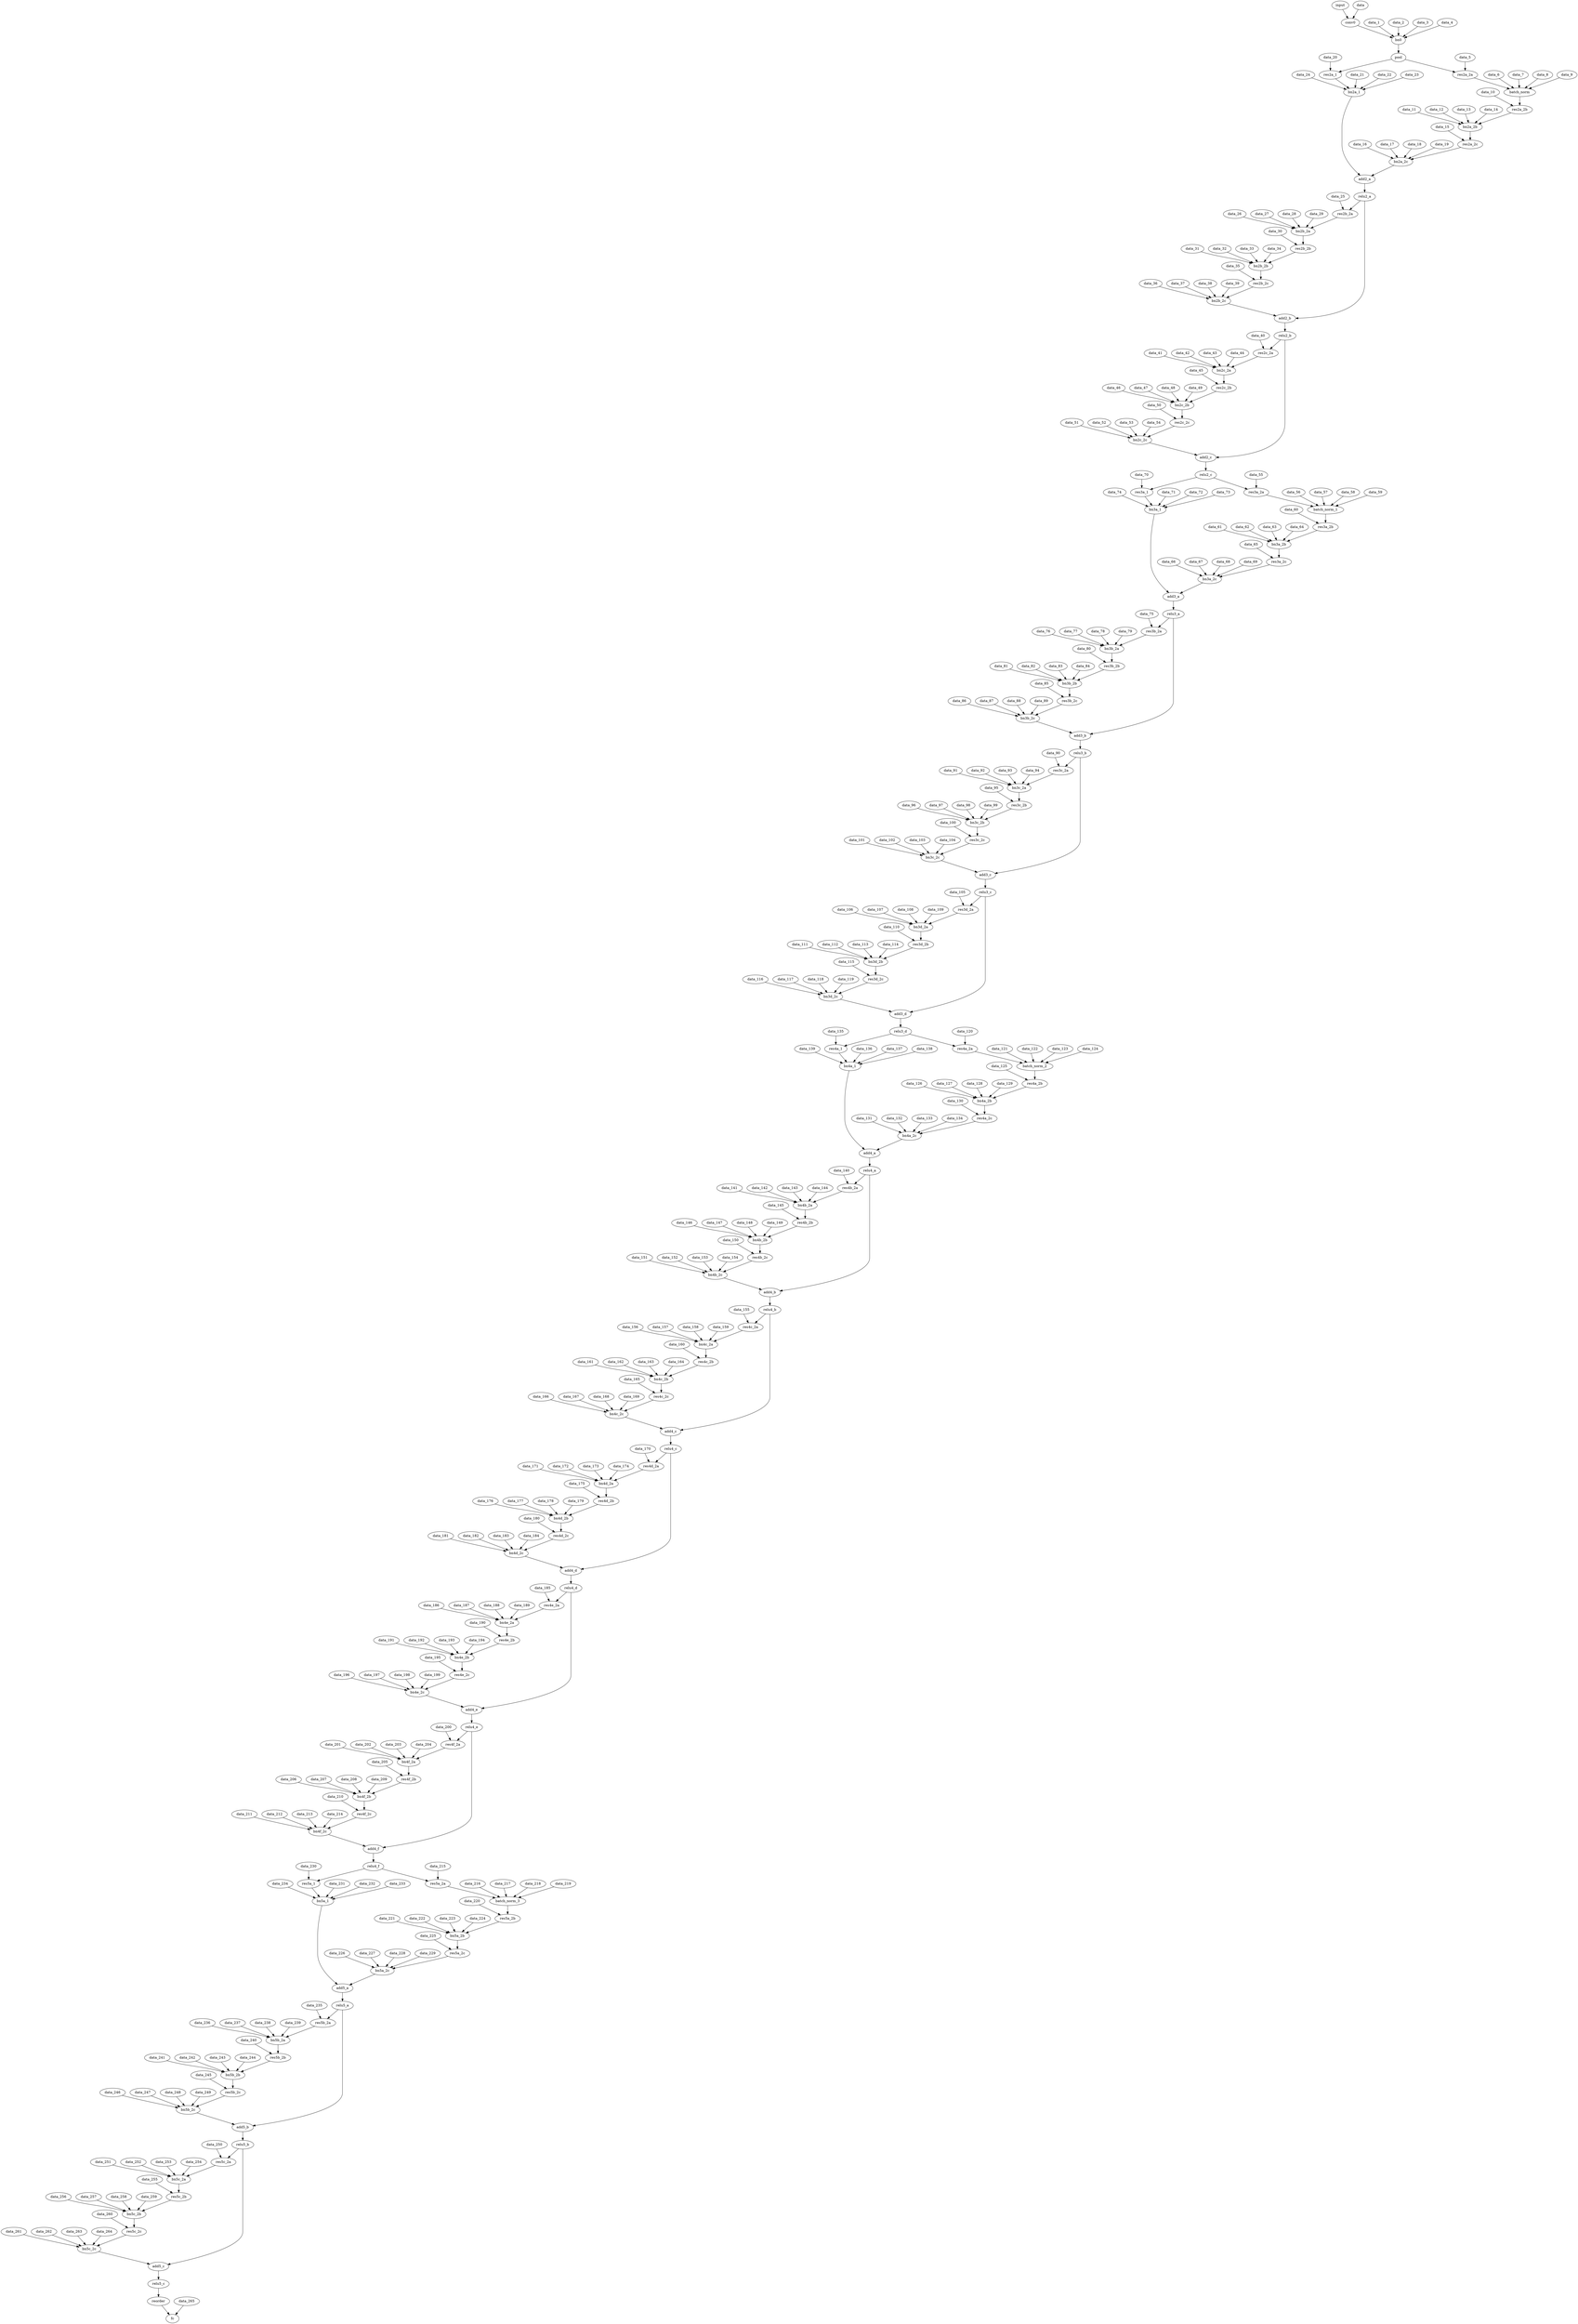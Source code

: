 digraph G {
0[label="input"];
1[label="data"];
2[label="conv0"];
3[label="data_1"];
4[label="data_2"];
5[label="data_3"];
6[label="data_4"];
7[label="bn0"];
8[label="pool"];
9[label="data_5"];
10[label="res2a_2a"];
11[label="data_6"];
12[label="data_7"];
13[label="data_8"];
14[label="data_9"];
15[label="batch_norm"];
16[label="data_10"];
17[label="res2a_2b"];
18[label="data_11"];
19[label="data_12"];
20[label="data_13"];
21[label="data_14"];
22[label="bn2a_2b"];
23[label="data_15"];
24[label="res2a_2c"];
25[label="data_16"];
26[label="data_17"];
27[label="data_18"];
28[label="data_19"];
29[label="bn2a_2c"];
30[label="data_20"];
31[label="res2a_1"];
32[label="data_21"];
33[label="data_22"];
34[label="data_23"];
35[label="data_24"];
36[label="bn2a_1"];
37[label="add2_a"];
38[label="relu2_a"];
39[label="data_25"];
40[label="res2b_2a"];
41[label="data_26"];
42[label="data_27"];
43[label="data_28"];
44[label="data_29"];
45[label="bn2b_2a"];
46[label="data_30"];
47[label="res2b_2b"];
48[label="data_31"];
49[label="data_32"];
50[label="data_33"];
51[label="data_34"];
52[label="bn2b_2b"];
53[label="data_35"];
54[label="res2b_2c"];
55[label="data_36"];
56[label="data_37"];
57[label="data_38"];
58[label="data_39"];
59[label="bn2b_2c"];
60[label="add2_b"];
61[label="relu2_b"];
62[label="data_40"];
63[label="res2c_2a"];
64[label="data_41"];
65[label="data_42"];
66[label="data_43"];
67[label="data_44"];
68[label="bn2c_2a"];
69[label="data_45"];
70[label="res2c_2b"];
71[label="data_46"];
72[label="data_47"];
73[label="data_48"];
74[label="data_49"];
75[label="bn2c_2b"];
76[label="data_50"];
77[label="res2c_2c"];
78[label="data_51"];
79[label="data_52"];
80[label="data_53"];
81[label="data_54"];
82[label="bn2c_2c"];
83[label="add2_c"];
84[label="relu2_c"];
85[label="data_55"];
86[label="res3a_2a"];
87[label="data_56"];
88[label="data_57"];
89[label="data_58"];
90[label="data_59"];
91[label="batch_norm_1"];
92[label="data_60"];
93[label="res3a_2b"];
94[label="data_61"];
95[label="data_62"];
96[label="data_63"];
97[label="data_64"];
98[label="bn3a_2b"];
99[label="data_65"];
100[label="res3a_2c"];
101[label="data_66"];
102[label="data_67"];
103[label="data_68"];
104[label="data_69"];
105[label="bn3a_2c"];
106[label="data_70"];
107[label="res3a_1"];
108[label="data_71"];
109[label="data_72"];
110[label="data_73"];
111[label="data_74"];
112[label="bn3a_1"];
113[label="add3_a"];
114[label="relu3_a"];
115[label="data_75"];
116[label="res3b_2a"];
117[label="data_76"];
118[label="data_77"];
119[label="data_78"];
120[label="data_79"];
121[label="bn3b_2a"];
122[label="data_80"];
123[label="res3b_2b"];
124[label="data_81"];
125[label="data_82"];
126[label="data_83"];
127[label="data_84"];
128[label="bn3b_2b"];
129[label="data_85"];
130[label="res3b_2c"];
131[label="data_86"];
132[label="data_87"];
133[label="data_88"];
134[label="data_89"];
135[label="bn3b_2c"];
136[label="add3_b"];
137[label="relu3_b"];
138[label="data_90"];
139[label="res3c_2a"];
140[label="data_91"];
141[label="data_92"];
142[label="data_93"];
143[label="data_94"];
144[label="bn3c_2a"];
145[label="data_95"];
146[label="res3c_2b"];
147[label="data_96"];
148[label="data_97"];
149[label="data_98"];
150[label="data_99"];
151[label="bn3c_2b"];
152[label="data_100"];
153[label="res3c_2c"];
154[label="data_101"];
155[label="data_102"];
156[label="data_103"];
157[label="data_104"];
158[label="bn3c_2c"];
159[label="add3_c"];
160[label="relu3_c"];
161[label="data_105"];
162[label="res3d_2a"];
163[label="data_106"];
164[label="data_107"];
165[label="data_108"];
166[label="data_109"];
167[label="bn3d_2a"];
168[label="data_110"];
169[label="res3d_2b"];
170[label="data_111"];
171[label="data_112"];
172[label="data_113"];
173[label="data_114"];
174[label="bn3d_2b"];
175[label="data_115"];
176[label="res3d_2c"];
177[label="data_116"];
178[label="data_117"];
179[label="data_118"];
180[label="data_119"];
181[label="bn3d_2c"];
182[label="add3_d"];
183[label="relu3_d"];
184[label="data_120"];
185[label="res4a_2a"];
186[label="data_121"];
187[label="data_122"];
188[label="data_123"];
189[label="data_124"];
190[label="batch_norm_2"];
191[label="data_125"];
192[label="res4a_2b"];
193[label="data_126"];
194[label="data_127"];
195[label="data_128"];
196[label="data_129"];
197[label="bn4a_2b"];
198[label="data_130"];
199[label="res4a_2c"];
200[label="data_131"];
201[label="data_132"];
202[label="data_133"];
203[label="data_134"];
204[label="bn4a_2c"];
205[label="data_135"];
206[label="res4a_1"];
207[label="data_136"];
208[label="data_137"];
209[label="data_138"];
210[label="data_139"];
211[label="bn4a_1"];
212[label="add4_a"];
213[label="relu4_a"];
214[label="data_140"];
215[label="res4b_2a"];
216[label="data_141"];
217[label="data_142"];
218[label="data_143"];
219[label="data_144"];
220[label="bn4b_2a"];
221[label="data_145"];
222[label="res4b_2b"];
223[label="data_146"];
224[label="data_147"];
225[label="data_148"];
226[label="data_149"];
227[label="bn4b_2b"];
228[label="data_150"];
229[label="res4b_2c"];
230[label="data_151"];
231[label="data_152"];
232[label="data_153"];
233[label="data_154"];
234[label="bn4b_2c"];
235[label="add4_b"];
236[label="relu4_b"];
237[label="data_155"];
238[label="res4c_2a"];
239[label="data_156"];
240[label="data_157"];
241[label="data_158"];
242[label="data_159"];
243[label="bn4c_2a"];
244[label="data_160"];
245[label="res4c_2b"];
246[label="data_161"];
247[label="data_162"];
248[label="data_163"];
249[label="data_164"];
250[label="bn4c_2b"];
251[label="data_165"];
252[label="res4c_2c"];
253[label="data_166"];
254[label="data_167"];
255[label="data_168"];
256[label="data_169"];
257[label="bn4c_2c"];
258[label="add4_c"];
259[label="relu4_c"];
260[label="data_170"];
261[label="res4d_2a"];
262[label="data_171"];
263[label="data_172"];
264[label="data_173"];
265[label="data_174"];
266[label="bn4d_2a"];
267[label="data_175"];
268[label="res4d_2b"];
269[label="data_176"];
270[label="data_177"];
271[label="data_178"];
272[label="data_179"];
273[label="bn4d_2b"];
274[label="data_180"];
275[label="res4d_2c"];
276[label="data_181"];
277[label="data_182"];
278[label="data_183"];
279[label="data_184"];
280[label="bn4d_2c"];
281[label="add4_d"];
282[label="relu4_d"];
283[label="data_185"];
284[label="res4e_2a"];
285[label="data_186"];
286[label="data_187"];
287[label="data_188"];
288[label="data_189"];
289[label="bn4e_2a"];
290[label="data_190"];
291[label="res4e_2b"];
292[label="data_191"];
293[label="data_192"];
294[label="data_193"];
295[label="data_194"];
296[label="bn4e_2b"];
297[label="data_195"];
298[label="res4e_2c"];
299[label="data_196"];
300[label="data_197"];
301[label="data_198"];
302[label="data_199"];
303[label="bn4e_2c"];
304[label="add4_e"];
305[label="relu4_e"];
306[label="data_200"];
307[label="res4f_2a"];
308[label="data_201"];
309[label="data_202"];
310[label="data_203"];
311[label="data_204"];
312[label="bn4f_2a"];
313[label="data_205"];
314[label="res4f_2b"];
315[label="data_206"];
316[label="data_207"];
317[label="data_208"];
318[label="data_209"];
319[label="bn4f_2b"];
320[label="data_210"];
321[label="res4f_2c"];
322[label="data_211"];
323[label="data_212"];
324[label="data_213"];
325[label="data_214"];
326[label="bn4f_2c"];
327[label="add4_f"];
328[label="relu4_f"];
329[label="data_215"];
330[label="res5a_2a"];
331[label="data_216"];
332[label="data_217"];
333[label="data_218"];
334[label="data_219"];
335[label="batch_norm_3"];
336[label="data_220"];
337[label="res5a_2b"];
338[label="data_221"];
339[label="data_222"];
340[label="data_223"];
341[label="data_224"];
342[label="bn5a_2b"];
343[label="data_225"];
344[label="res5a_2c"];
345[label="data_226"];
346[label="data_227"];
347[label="data_228"];
348[label="data_229"];
349[label="bn5a_2c"];
350[label="data_230"];
351[label="res5a_1"];
352[label="data_231"];
353[label="data_232"];
354[label="data_233"];
355[label="data_234"];
356[label="bn5a_1"];
357[label="add5_a"];
358[label="relu5_a"];
359[label="data_235"];
360[label="res5b_2a"];
361[label="data_236"];
362[label="data_237"];
363[label="data_238"];
364[label="data_239"];
365[label="bn5b_2a"];
366[label="data_240"];
367[label="res5b_2b"];
368[label="data_241"];
369[label="data_242"];
370[label="data_243"];
371[label="data_244"];
372[label="bn5b_2b"];
373[label="data_245"];
374[label="res5b_2c"];
375[label="data_246"];
376[label="data_247"];
377[label="data_248"];
378[label="data_249"];
379[label="bn5b_2c"];
380[label="add5_b"];
381[label="relu5_b"];
382[label="data_250"];
383[label="res5c_2a"];
384[label="data_251"];
385[label="data_252"];
386[label="data_253"];
387[label="data_254"];
388[label="bn5c_2a"];
389[label="data_255"];
390[label="res5c_2b"];
391[label="data_256"];
392[label="data_257"];
393[label="data_258"];
394[label="data_259"];
395[label="bn5c_2b"];
396[label="data_260"];
397[label="res5c_2c"];
398[label="data_261"];
399[label="data_262"];
400[label="data_263"];
401[label="data_264"];
402[label="bn5c_2c"];
403[label="add5_c"];
404[label="relu5_c"];
405[label="reorder"];
406[label="data_265"];
407[label="fc"];
0->2 ;
1->2 ;
2->7 ;
3->7 ;
4->7 ;
5->7 ;
6->7 ;
7->8 ;
8->10 ;
9->10 ;
10->15 ;
11->15 ;
12->15 ;
13->15 ;
14->15 ;
15->17 ;
16->17 ;
17->22 ;
18->22 ;
19->22 ;
20->22 ;
21->22 ;
22->24 ;
23->24 ;
24->29 ;
25->29 ;
26->29 ;
27->29 ;
28->29 ;
8->31 ;
30->31 ;
31->36 ;
32->36 ;
33->36 ;
34->36 ;
35->36 ;
29->37 ;
36->37 ;
37->38 ;
38->40 ;
39->40 ;
40->45 ;
41->45 ;
42->45 ;
43->45 ;
44->45 ;
45->47 ;
46->47 ;
47->52 ;
48->52 ;
49->52 ;
50->52 ;
51->52 ;
52->54 ;
53->54 ;
54->59 ;
55->59 ;
56->59 ;
57->59 ;
58->59 ;
59->60 ;
38->60 ;
60->61 ;
61->63 ;
62->63 ;
63->68 ;
64->68 ;
65->68 ;
66->68 ;
67->68 ;
68->70 ;
69->70 ;
70->75 ;
71->75 ;
72->75 ;
73->75 ;
74->75 ;
75->77 ;
76->77 ;
77->82 ;
78->82 ;
79->82 ;
80->82 ;
81->82 ;
82->83 ;
61->83 ;
83->84 ;
84->86 ;
85->86 ;
86->91 ;
87->91 ;
88->91 ;
89->91 ;
90->91 ;
91->93 ;
92->93 ;
93->98 ;
94->98 ;
95->98 ;
96->98 ;
97->98 ;
98->100 ;
99->100 ;
100->105 ;
101->105 ;
102->105 ;
103->105 ;
104->105 ;
84->107 ;
106->107 ;
107->112 ;
108->112 ;
109->112 ;
110->112 ;
111->112 ;
105->113 ;
112->113 ;
113->114 ;
114->116 ;
115->116 ;
116->121 ;
117->121 ;
118->121 ;
119->121 ;
120->121 ;
121->123 ;
122->123 ;
123->128 ;
124->128 ;
125->128 ;
126->128 ;
127->128 ;
128->130 ;
129->130 ;
130->135 ;
131->135 ;
132->135 ;
133->135 ;
134->135 ;
135->136 ;
114->136 ;
136->137 ;
137->139 ;
138->139 ;
139->144 ;
140->144 ;
141->144 ;
142->144 ;
143->144 ;
144->146 ;
145->146 ;
146->151 ;
147->151 ;
148->151 ;
149->151 ;
150->151 ;
151->153 ;
152->153 ;
153->158 ;
154->158 ;
155->158 ;
156->158 ;
157->158 ;
158->159 ;
137->159 ;
159->160 ;
160->162 ;
161->162 ;
162->167 ;
163->167 ;
164->167 ;
165->167 ;
166->167 ;
167->169 ;
168->169 ;
169->174 ;
170->174 ;
171->174 ;
172->174 ;
173->174 ;
174->176 ;
175->176 ;
176->181 ;
177->181 ;
178->181 ;
179->181 ;
180->181 ;
181->182 ;
160->182 ;
182->183 ;
183->185 ;
184->185 ;
185->190 ;
186->190 ;
187->190 ;
188->190 ;
189->190 ;
190->192 ;
191->192 ;
192->197 ;
193->197 ;
194->197 ;
195->197 ;
196->197 ;
197->199 ;
198->199 ;
199->204 ;
200->204 ;
201->204 ;
202->204 ;
203->204 ;
183->206 ;
205->206 ;
206->211 ;
207->211 ;
208->211 ;
209->211 ;
210->211 ;
204->212 ;
211->212 ;
212->213 ;
213->215 ;
214->215 ;
215->220 ;
216->220 ;
217->220 ;
218->220 ;
219->220 ;
220->222 ;
221->222 ;
222->227 ;
223->227 ;
224->227 ;
225->227 ;
226->227 ;
227->229 ;
228->229 ;
229->234 ;
230->234 ;
231->234 ;
232->234 ;
233->234 ;
234->235 ;
213->235 ;
235->236 ;
236->238 ;
237->238 ;
238->243 ;
239->243 ;
240->243 ;
241->243 ;
242->243 ;
243->245 ;
244->245 ;
245->250 ;
246->250 ;
247->250 ;
248->250 ;
249->250 ;
250->252 ;
251->252 ;
252->257 ;
253->257 ;
254->257 ;
255->257 ;
256->257 ;
257->258 ;
236->258 ;
258->259 ;
259->261 ;
260->261 ;
261->266 ;
262->266 ;
263->266 ;
264->266 ;
265->266 ;
266->268 ;
267->268 ;
268->273 ;
269->273 ;
270->273 ;
271->273 ;
272->273 ;
273->275 ;
274->275 ;
275->280 ;
276->280 ;
277->280 ;
278->280 ;
279->280 ;
280->281 ;
259->281 ;
281->282 ;
282->284 ;
283->284 ;
284->289 ;
285->289 ;
286->289 ;
287->289 ;
288->289 ;
289->291 ;
290->291 ;
291->296 ;
292->296 ;
293->296 ;
294->296 ;
295->296 ;
296->298 ;
297->298 ;
298->303 ;
299->303 ;
300->303 ;
301->303 ;
302->303 ;
303->304 ;
282->304 ;
304->305 ;
305->307 ;
306->307 ;
307->312 ;
308->312 ;
309->312 ;
310->312 ;
311->312 ;
312->314 ;
313->314 ;
314->319 ;
315->319 ;
316->319 ;
317->319 ;
318->319 ;
319->321 ;
320->321 ;
321->326 ;
322->326 ;
323->326 ;
324->326 ;
325->326 ;
326->327 ;
305->327 ;
327->328 ;
328->330 ;
329->330 ;
330->335 ;
331->335 ;
332->335 ;
333->335 ;
334->335 ;
335->337 ;
336->337 ;
337->342 ;
338->342 ;
339->342 ;
340->342 ;
341->342 ;
342->344 ;
343->344 ;
344->349 ;
345->349 ;
346->349 ;
347->349 ;
348->349 ;
328->351 ;
350->351 ;
351->356 ;
352->356 ;
353->356 ;
354->356 ;
355->356 ;
349->357 ;
356->357 ;
357->358 ;
358->360 ;
359->360 ;
360->365 ;
361->365 ;
362->365 ;
363->365 ;
364->365 ;
365->367 ;
366->367 ;
367->372 ;
368->372 ;
369->372 ;
370->372 ;
371->372 ;
372->374 ;
373->374 ;
374->379 ;
375->379 ;
376->379 ;
377->379 ;
378->379 ;
379->380 ;
358->380 ;
380->381 ;
381->383 ;
382->383 ;
383->388 ;
384->388 ;
385->388 ;
386->388 ;
387->388 ;
388->390 ;
389->390 ;
390->395 ;
391->395 ;
392->395 ;
393->395 ;
394->395 ;
395->397 ;
396->397 ;
397->402 ;
398->402 ;
399->402 ;
400->402 ;
401->402 ;
402->403 ;
381->403 ;
403->404 ;
404->405 ;
405->407 ;
406->407 ;
}
